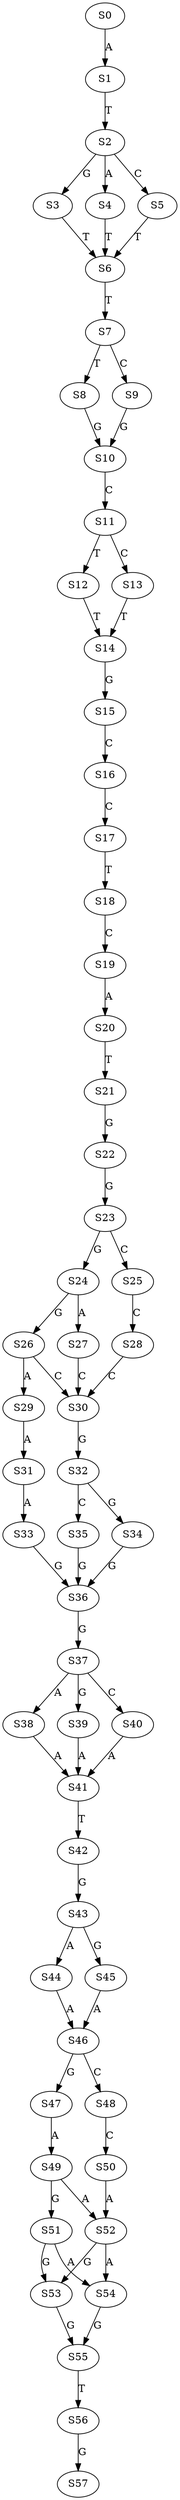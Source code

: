strict digraph  {
	S0 -> S1 [ label = A ];
	S1 -> S2 [ label = T ];
	S2 -> S3 [ label = G ];
	S2 -> S4 [ label = A ];
	S2 -> S5 [ label = C ];
	S3 -> S6 [ label = T ];
	S4 -> S6 [ label = T ];
	S5 -> S6 [ label = T ];
	S6 -> S7 [ label = T ];
	S7 -> S8 [ label = T ];
	S7 -> S9 [ label = C ];
	S8 -> S10 [ label = G ];
	S9 -> S10 [ label = G ];
	S10 -> S11 [ label = C ];
	S11 -> S12 [ label = T ];
	S11 -> S13 [ label = C ];
	S12 -> S14 [ label = T ];
	S13 -> S14 [ label = T ];
	S14 -> S15 [ label = G ];
	S15 -> S16 [ label = C ];
	S16 -> S17 [ label = C ];
	S17 -> S18 [ label = T ];
	S18 -> S19 [ label = C ];
	S19 -> S20 [ label = A ];
	S20 -> S21 [ label = T ];
	S21 -> S22 [ label = G ];
	S22 -> S23 [ label = G ];
	S23 -> S24 [ label = G ];
	S23 -> S25 [ label = C ];
	S24 -> S26 [ label = G ];
	S24 -> S27 [ label = A ];
	S25 -> S28 [ label = C ];
	S26 -> S29 [ label = A ];
	S26 -> S30 [ label = C ];
	S27 -> S30 [ label = C ];
	S28 -> S30 [ label = C ];
	S29 -> S31 [ label = A ];
	S30 -> S32 [ label = G ];
	S31 -> S33 [ label = A ];
	S32 -> S34 [ label = G ];
	S32 -> S35 [ label = C ];
	S33 -> S36 [ label = G ];
	S34 -> S36 [ label = G ];
	S35 -> S36 [ label = G ];
	S36 -> S37 [ label = G ];
	S37 -> S38 [ label = A ];
	S37 -> S39 [ label = G ];
	S37 -> S40 [ label = C ];
	S38 -> S41 [ label = A ];
	S39 -> S41 [ label = A ];
	S40 -> S41 [ label = A ];
	S41 -> S42 [ label = T ];
	S42 -> S43 [ label = G ];
	S43 -> S44 [ label = A ];
	S43 -> S45 [ label = G ];
	S44 -> S46 [ label = A ];
	S45 -> S46 [ label = A ];
	S46 -> S47 [ label = G ];
	S46 -> S48 [ label = C ];
	S47 -> S49 [ label = A ];
	S48 -> S50 [ label = C ];
	S49 -> S51 [ label = G ];
	S49 -> S52 [ label = A ];
	S50 -> S52 [ label = A ];
	S51 -> S53 [ label = G ];
	S51 -> S54 [ label = A ];
	S52 -> S54 [ label = A ];
	S52 -> S53 [ label = G ];
	S53 -> S55 [ label = G ];
	S54 -> S55 [ label = G ];
	S55 -> S56 [ label = T ];
	S56 -> S57 [ label = G ];
}
